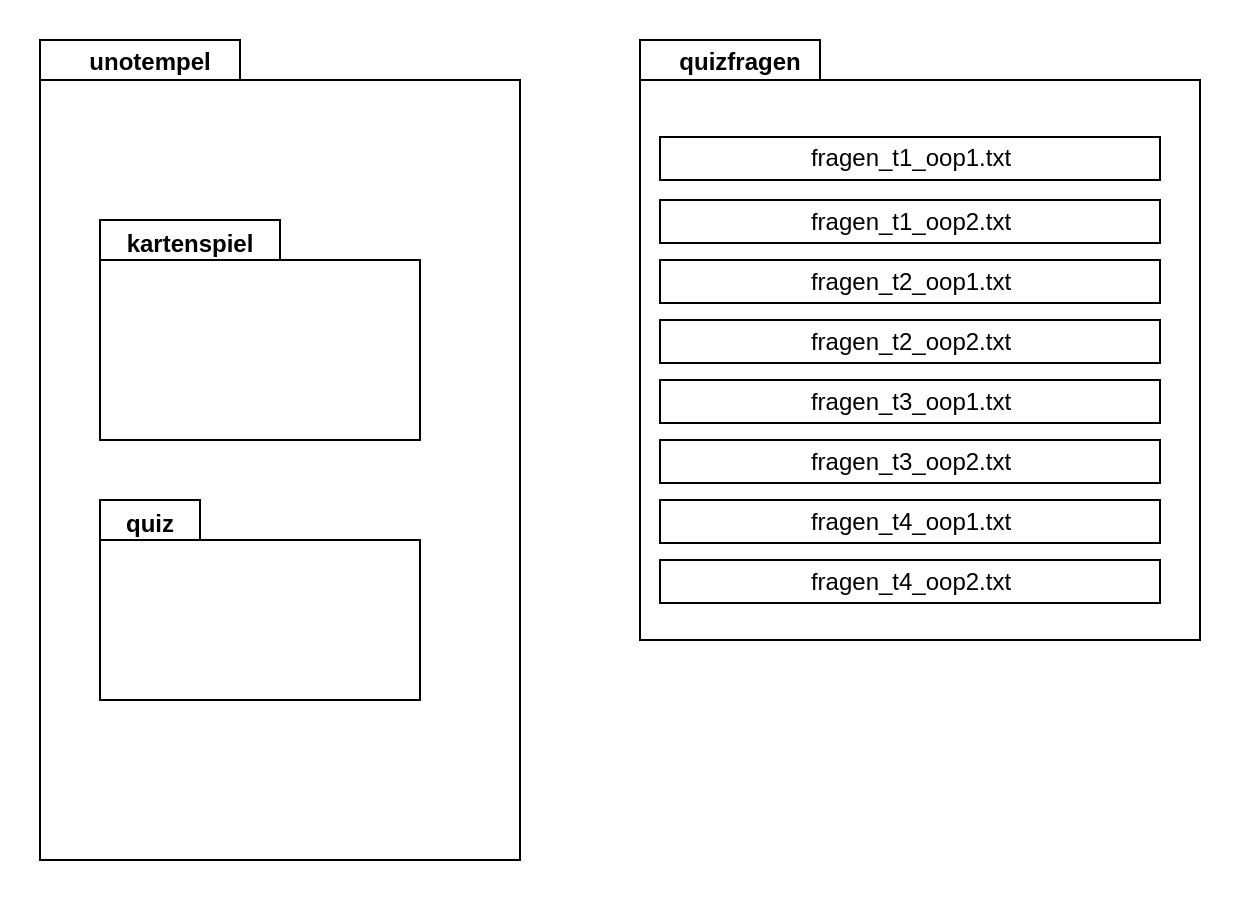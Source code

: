 <mxfile version="16.5.1" type="device"><diagram id="C5RBs43oDa-KdzZeNtuy" name="Page-1"><mxGraphModel dx="1929" dy="2106" grid="1" gridSize="10" guides="1" tooltips="1" connect="1" arrows="1" fold="1" page="1" pageScale="1" pageWidth="827" pageHeight="1169" math="0" shadow="0"><root><mxCell id="WIyWlLk6GJQsqaUBKTNV-0"/><mxCell id="WIyWlLk6GJQsqaUBKTNV-1" parent="WIyWlLk6GJQsqaUBKTNV-0"/><mxCell id="SE7eKtR17TJV0lsdc654-14" value="" style="rounded=0;whiteSpace=wrap;html=1;strokeColor=none;" parent="WIyWlLk6GJQsqaUBKTNV-1" vertex="1"><mxGeometry x="-800" y="-1150" width="620" height="460" as="geometry"/></mxCell><mxCell id="003UNInyPQ_uGT7kz2qh-168" value="" style="shape=folder;fontStyle=1;spacingTop=10;tabWidth=100;tabHeight=20;tabPosition=left;html=1;" parent="WIyWlLk6GJQsqaUBKTNV-1" vertex="1"><mxGeometry x="-780" y="-1130" width="240" height="410" as="geometry"/></mxCell><mxCell id="003UNInyPQ_uGT7kz2qh-173" value="unotempel" style="text;align=center;fontStyle=1;verticalAlign=middle;spacingLeft=3;spacingRight=3;strokeColor=none;rotatable=0;points=[[0,0.5],[1,0.5]];portConstraint=eastwest;" parent="WIyWlLk6GJQsqaUBKTNV-1" vertex="1"><mxGeometry x="-770" y="-1130" width="90" height="20" as="geometry"/></mxCell><mxCell id="003UNInyPQ_uGT7kz2qh-169" value="" style="shape=folder;fontStyle=1;spacingTop=10;tabWidth=50;tabHeight=20;tabPosition=left;html=1;" parent="WIyWlLk6GJQsqaUBKTNV-1" vertex="1"><mxGeometry x="-750" y="-900" width="160" height="100" as="geometry"/></mxCell><mxCell id="003UNInyPQ_uGT7kz2qh-171" value="quiz" style="text;align=center;fontStyle=1;verticalAlign=middle;spacingLeft=3;spacingRight=3;strokeColor=none;rotatable=0;points=[[0,0.5],[1,0.5]];portConstraint=eastwest;" parent="WIyWlLk6GJQsqaUBKTNV-1" vertex="1"><mxGeometry x="-750" y="-900" width="50" height="21.5" as="geometry"/></mxCell><mxCell id="SE7eKtR17TJV0lsdc654-2" value="" style="group" parent="WIyWlLk6GJQsqaUBKTNV-1" vertex="1" connectable="0"><mxGeometry x="-480" y="-1130" width="280" height="300" as="geometry"/></mxCell><mxCell id="SE7eKtR17TJV0lsdc654-3" value="" style="shape=folder;fontStyle=1;spacingTop=10;tabWidth=90;tabHeight=20;tabPosition=left;html=1;" parent="SE7eKtR17TJV0lsdc654-2" vertex="1"><mxGeometry width="280" height="300" as="geometry"/></mxCell><mxCell id="SE7eKtR17TJV0lsdc654-5" value="fragen_t1_oop1.txt" style="html=1;" parent="SE7eKtR17TJV0lsdc654-2" vertex="1"><mxGeometry x="10" y="48.5" width="250" height="21.5" as="geometry"/></mxCell><mxCell id="SE7eKtR17TJV0lsdc654-6" value="fragen_t1_oop2.txt" style="html=1;" parent="SE7eKtR17TJV0lsdc654-2" vertex="1"><mxGeometry x="10" y="80" width="250" height="21.5" as="geometry"/></mxCell><mxCell id="SE7eKtR17TJV0lsdc654-7" value="fragen_t2_oop1.txt" style="html=1;" parent="SE7eKtR17TJV0lsdc654-2" vertex="1"><mxGeometry x="10" y="110" width="250" height="21.5" as="geometry"/></mxCell><mxCell id="SE7eKtR17TJV0lsdc654-8" value="fragen_t2_oop2.txt" style="html=1;" parent="SE7eKtR17TJV0lsdc654-2" vertex="1"><mxGeometry x="10" y="140" width="250" height="21.5" as="geometry"/></mxCell><mxCell id="SE7eKtR17TJV0lsdc654-9" value="fragen_t3_oop1.txt" style="html=1;" parent="SE7eKtR17TJV0lsdc654-2" vertex="1"><mxGeometry x="10" y="170" width="250" height="21.5" as="geometry"/></mxCell><mxCell id="SE7eKtR17TJV0lsdc654-10" value="fragen_t3_oop2.txt" style="html=1;" parent="SE7eKtR17TJV0lsdc654-2" vertex="1"><mxGeometry x="10" y="200" width="250" height="21.5" as="geometry"/></mxCell><mxCell id="SE7eKtR17TJV0lsdc654-11" value="fragen_t4_oop1.txt" style="html=1;" parent="SE7eKtR17TJV0lsdc654-2" vertex="1"><mxGeometry x="10" y="230" width="250" height="21.5" as="geometry"/></mxCell><mxCell id="SE7eKtR17TJV0lsdc654-12" value="fragen_t4_oop2.txt" style="html=1;" parent="SE7eKtR17TJV0lsdc654-2" vertex="1"><mxGeometry x="10" y="260" width="250" height="21.5" as="geometry"/></mxCell><mxCell id="8KOkODhYe0XfAwSxAjHU-1" value="quizfragen" style="text;align=center;fontStyle=1;verticalAlign=middle;spacingLeft=3;spacingRight=3;strokeColor=none;rotatable=0;points=[[0,0.5],[1,0.5]];portConstraint=eastwest;" parent="SE7eKtR17TJV0lsdc654-2" vertex="1"><mxGeometry x="-60" width="220" height="20" as="geometry"/></mxCell><mxCell id="lA0uq4OYeuzWx_7htHr--0" value="" style="shape=folder;fontStyle=1;spacingTop=10;tabWidth=90;tabHeight=20;tabPosition=left;html=1;" parent="WIyWlLk6GJQsqaUBKTNV-1" vertex="1"><mxGeometry x="-750" y="-1040" width="160" height="110" as="geometry"/></mxCell><mxCell id="lA0uq4OYeuzWx_7htHr--1" value="kartenspiel" style="text;align=center;fontStyle=1;verticalAlign=middle;spacingLeft=3;spacingRight=3;strokeColor=none;rotatable=0;points=[[0,0.5],[1,0.5]];portConstraint=eastwest;" parent="WIyWlLk6GJQsqaUBKTNV-1" vertex="1"><mxGeometry x="-730" y="-1040" width="50" height="21.5" as="geometry"/></mxCell></root></mxGraphModel></diagram></mxfile>